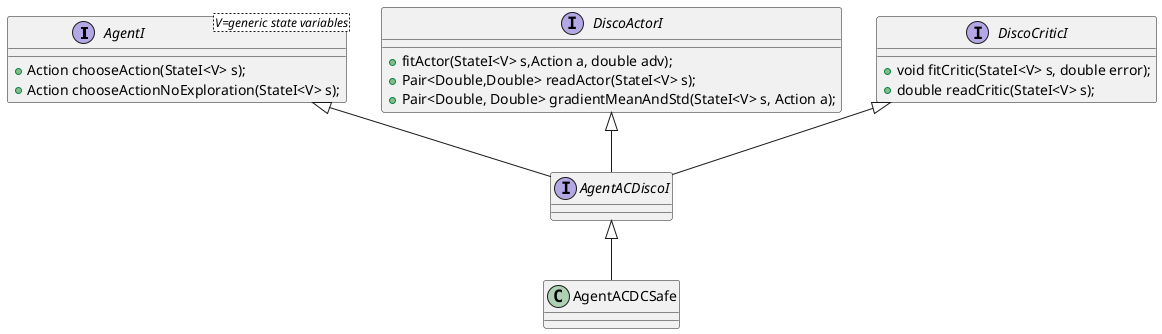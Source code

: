 @startuml
'https://plantuml.com/class-diagram

interface AgentI<V=generic state variables> {
  + Action chooseAction(StateI<V> s);
  + Action chooseActionNoExploration(StateI<V> s);
}

interface DiscoActorI {
 + fitActor(StateI<V> s,Action a, double adv);
 + Pair<Double,Double> readActor(StateI<V> s);
 + Pair<Double, Double> gradientMeanAndStd(StateI<V> s, Action a);
}


interface DiscoCriticI {
 + void fitCritic(StateI<V> s, double error);
 + double readCritic(StateI<V> s);
}



interface AgentACDiscoI extends AgentI, DiscoActorI, DiscoCriticI {
}



AgentACDiscoI  <|-- AgentACDCSafe


@enduml